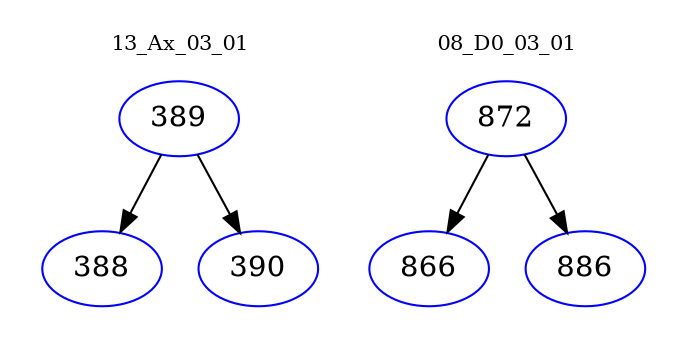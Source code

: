 digraph{
subgraph cluster_0 {
color = white
label = "13_Ax_03_01";
fontsize=10;
T0_389 [label="389", color="blue"]
T0_389 -> T0_388 [color="black"]
T0_388 [label="388", color="blue"]
T0_389 -> T0_390 [color="black"]
T0_390 [label="390", color="blue"]
}
subgraph cluster_1 {
color = white
label = "08_D0_03_01";
fontsize=10;
T1_872 [label="872", color="blue"]
T1_872 -> T1_866 [color="black"]
T1_866 [label="866", color="blue"]
T1_872 -> T1_886 [color="black"]
T1_886 [label="886", color="blue"]
}
}
